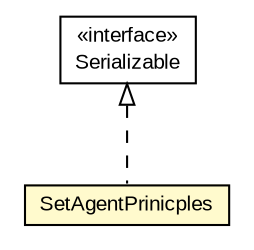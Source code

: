 #!/usr/local/bin/dot
#
# Class diagram 
# Generated by UMLGraph version R5_6-24-gf6e263 (http://www.umlgraph.org/)
#

digraph G {
	edge [fontname="arial",fontsize=10,labelfontname="arial",labelfontsize=10];
	node [fontname="arial",fontsize=10,shape=plaintext];
	nodesep=0.25;
	ranksep=0.5;
	// org.miloss.fgsms.services.interfaces.policyconfiguration.SetAgentPrinicples
	c348311 [label=<<table title="org.miloss.fgsms.services.interfaces.policyconfiguration.SetAgentPrinicples" border="0" cellborder="1" cellspacing="0" cellpadding="2" port="p" bgcolor="lemonChiffon" href="./SetAgentPrinicples.html">
		<tr><td><table border="0" cellspacing="0" cellpadding="1">
<tr><td align="center" balign="center"> SetAgentPrinicples </td></tr>
		</table></td></tr>
		</table>>, URL="./SetAgentPrinicples.html", fontname="arial", fontcolor="black", fontsize=10.0];
	//org.miloss.fgsms.services.interfaces.policyconfiguration.SetAgentPrinicples implements java.io.Serializable
	c348640:p -> c348311:p [dir=back,arrowtail=empty,style=dashed];
	// java.io.Serializable
	c348640 [label=<<table title="java.io.Serializable" border="0" cellborder="1" cellspacing="0" cellpadding="2" port="p" href="http://java.sun.com/j2se/1.4.2/docs/api/java/io/Serializable.html">
		<tr><td><table border="0" cellspacing="0" cellpadding="1">
<tr><td align="center" balign="center"> &#171;interface&#187; </td></tr>
<tr><td align="center" balign="center"> Serializable </td></tr>
		</table></td></tr>
		</table>>, URL="http://java.sun.com/j2se/1.4.2/docs/api/java/io/Serializable.html", fontname="arial", fontcolor="black", fontsize=10.0];
}

